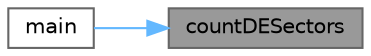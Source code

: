 digraph "countDESectors"
{
 // LATEX_PDF_SIZE
  bgcolor="transparent";
  edge [fontname=Helvetica,fontsize=10,labelfontname=Helvetica,labelfontsize=10];
  node [fontname=Helvetica,fontsize=10,shape=box,height=0.2,width=0.4];
  rankdir="RL";
  Node1 [id="Node000001",label="countDESectors",height=0.2,width=0.4,color="gray40", fillcolor="grey60", style="filled", fontcolor="black",tooltip="Подсчитывает количество секторов, связанных с цепочкой Directory Entry (DE)."];
  Node1 -> Node2 [id="edge1_Node000001_Node000002",dir="back",color="steelblue1",style="solid",tooltip=" "];
  Node2 [id="Node000002",label="main",height=0.2,width=0.4,color="grey40", fillcolor="white", style="filled",URL="$_x_l_s_parser_8cpp.html#ae66f6b31b5ad750f1fe042a706a4e3d4",tooltip=" "];
}
